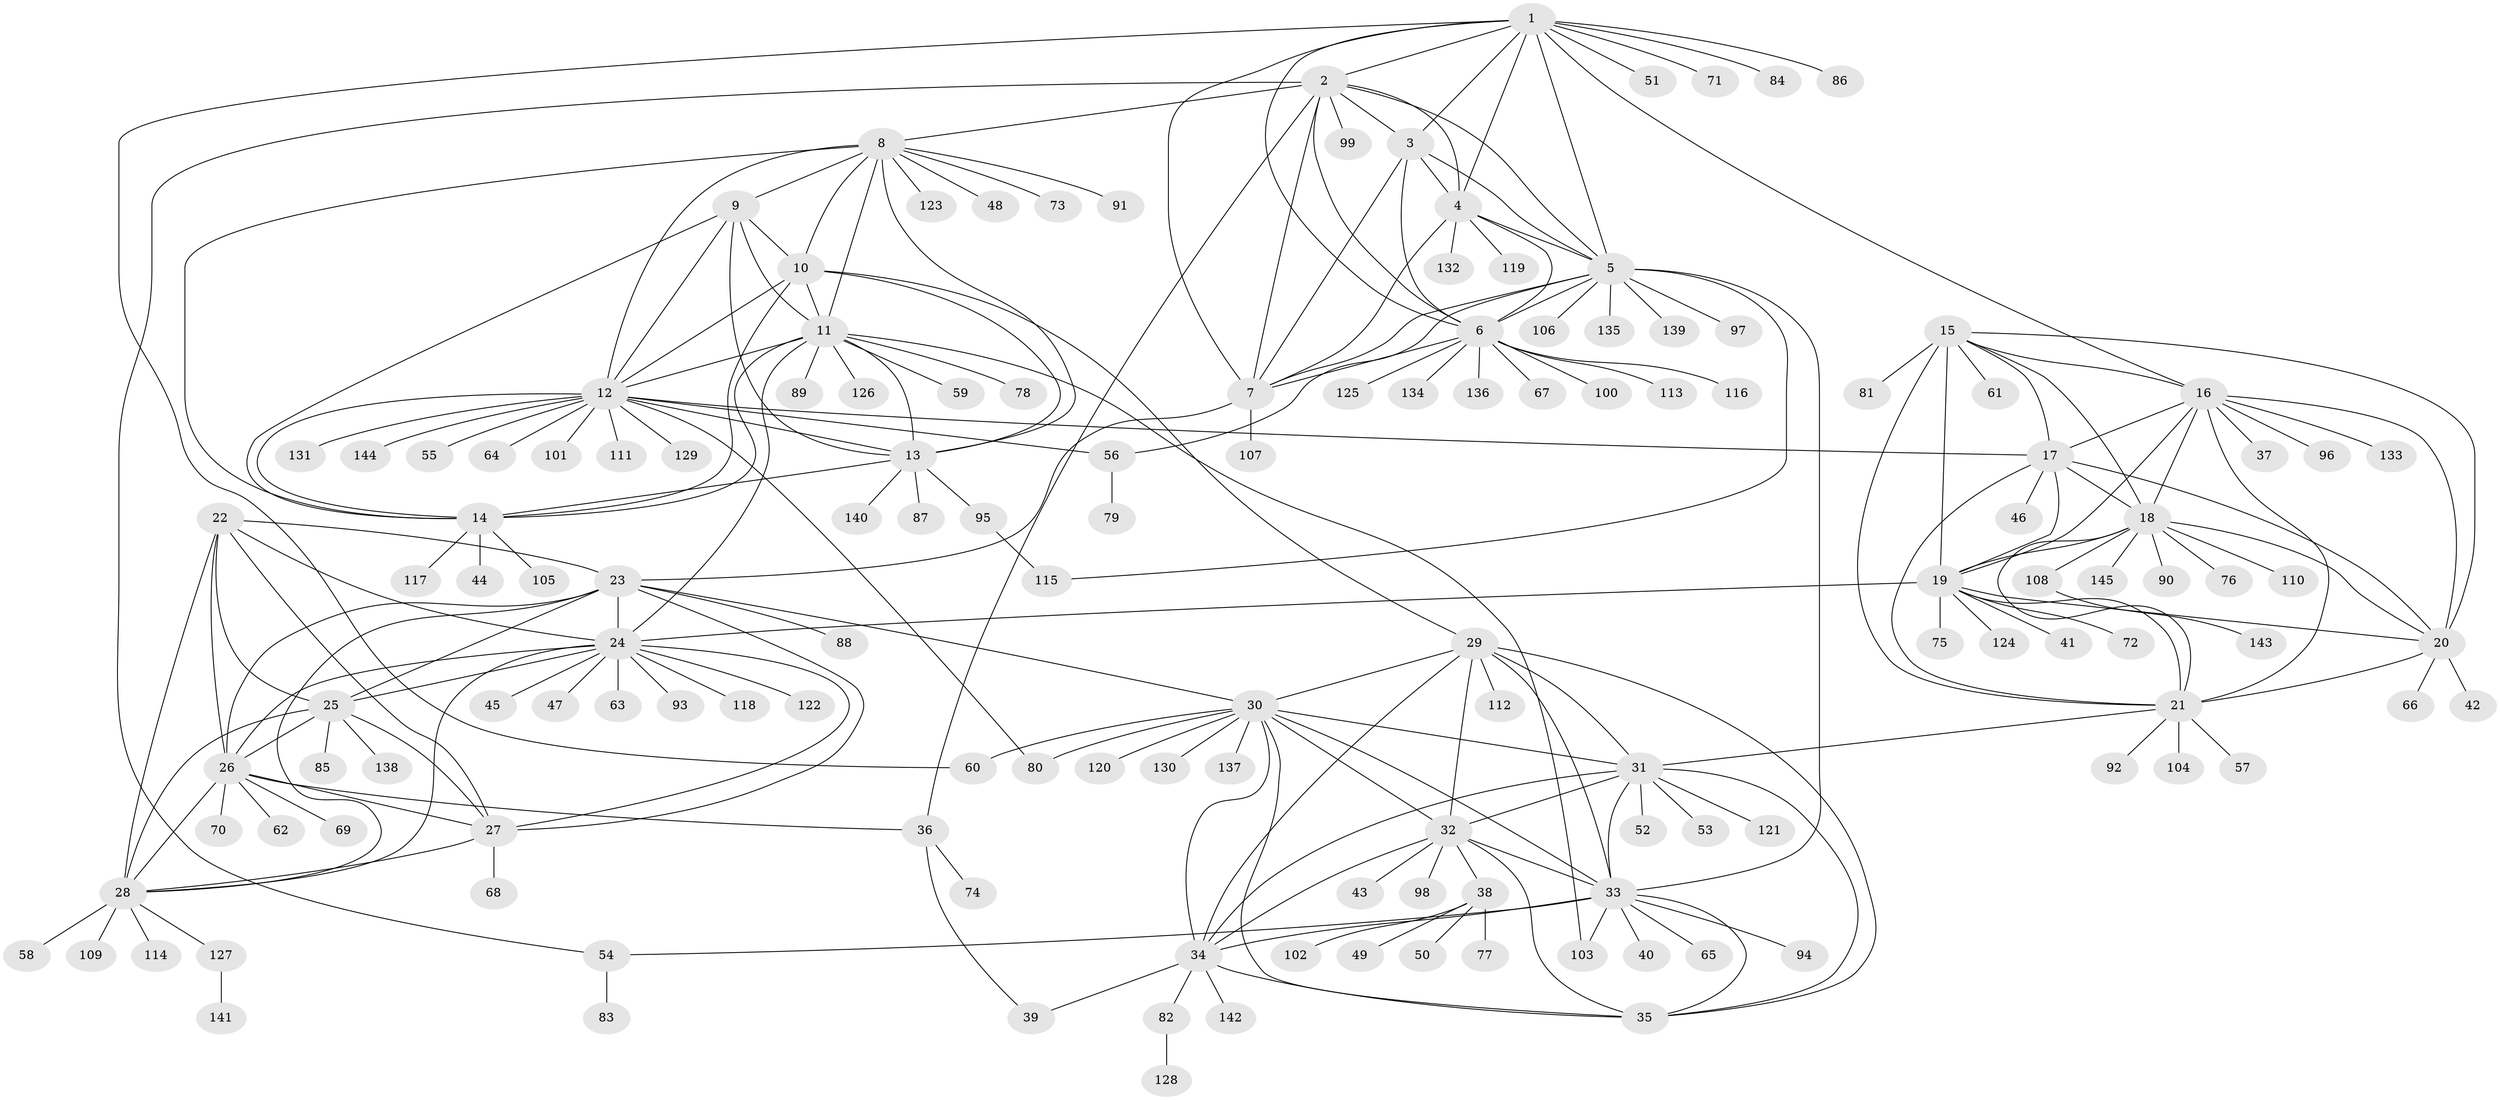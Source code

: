 // coarse degree distribution, {10: 0.042735042735042736, 9: 0.03418803418803419, 13: 0.03418803418803419, 8: 0.017094017094017096, 6: 0.042735042735042736, 14: 0.008547008547008548, 7: 0.03418803418803419, 12: 0.008547008547008548, 11: 0.017094017094017096, 5: 0.008547008547008548, 1: 0.7008547008547008, 4: 0.008547008547008548, 2: 0.03418803418803419, 3: 0.008547008547008548}
// Generated by graph-tools (version 1.1) at 2025/24/03/03/25 07:24:16]
// undirected, 145 vertices, 233 edges
graph export_dot {
graph [start="1"]
  node [color=gray90,style=filled];
  1;
  2;
  3;
  4;
  5;
  6;
  7;
  8;
  9;
  10;
  11;
  12;
  13;
  14;
  15;
  16;
  17;
  18;
  19;
  20;
  21;
  22;
  23;
  24;
  25;
  26;
  27;
  28;
  29;
  30;
  31;
  32;
  33;
  34;
  35;
  36;
  37;
  38;
  39;
  40;
  41;
  42;
  43;
  44;
  45;
  46;
  47;
  48;
  49;
  50;
  51;
  52;
  53;
  54;
  55;
  56;
  57;
  58;
  59;
  60;
  61;
  62;
  63;
  64;
  65;
  66;
  67;
  68;
  69;
  70;
  71;
  72;
  73;
  74;
  75;
  76;
  77;
  78;
  79;
  80;
  81;
  82;
  83;
  84;
  85;
  86;
  87;
  88;
  89;
  90;
  91;
  92;
  93;
  94;
  95;
  96;
  97;
  98;
  99;
  100;
  101;
  102;
  103;
  104;
  105;
  106;
  107;
  108;
  109;
  110;
  111;
  112;
  113;
  114;
  115;
  116;
  117;
  118;
  119;
  120;
  121;
  122;
  123;
  124;
  125;
  126;
  127;
  128;
  129;
  130;
  131;
  132;
  133;
  134;
  135;
  136;
  137;
  138;
  139;
  140;
  141;
  142;
  143;
  144;
  145;
  1 -- 2;
  1 -- 3;
  1 -- 4;
  1 -- 5;
  1 -- 6;
  1 -- 7;
  1 -- 16;
  1 -- 51;
  1 -- 60;
  1 -- 71;
  1 -- 84;
  1 -- 86;
  2 -- 3;
  2 -- 4;
  2 -- 5;
  2 -- 6;
  2 -- 7;
  2 -- 8;
  2 -- 36;
  2 -- 54;
  2 -- 99;
  3 -- 4;
  3 -- 5;
  3 -- 6;
  3 -- 7;
  4 -- 5;
  4 -- 6;
  4 -- 7;
  4 -- 119;
  4 -- 132;
  5 -- 6;
  5 -- 7;
  5 -- 33;
  5 -- 56;
  5 -- 97;
  5 -- 106;
  5 -- 115;
  5 -- 135;
  5 -- 139;
  6 -- 7;
  6 -- 67;
  6 -- 100;
  6 -- 113;
  6 -- 116;
  6 -- 125;
  6 -- 134;
  6 -- 136;
  7 -- 23;
  7 -- 107;
  8 -- 9;
  8 -- 10;
  8 -- 11;
  8 -- 12;
  8 -- 13;
  8 -- 14;
  8 -- 48;
  8 -- 73;
  8 -- 91;
  8 -- 123;
  9 -- 10;
  9 -- 11;
  9 -- 12;
  9 -- 13;
  9 -- 14;
  10 -- 11;
  10 -- 12;
  10 -- 13;
  10 -- 14;
  10 -- 29;
  11 -- 12;
  11 -- 13;
  11 -- 14;
  11 -- 24;
  11 -- 59;
  11 -- 78;
  11 -- 89;
  11 -- 103;
  11 -- 126;
  12 -- 13;
  12 -- 14;
  12 -- 17;
  12 -- 55;
  12 -- 56;
  12 -- 64;
  12 -- 80;
  12 -- 101;
  12 -- 111;
  12 -- 129;
  12 -- 131;
  12 -- 144;
  13 -- 14;
  13 -- 87;
  13 -- 95;
  13 -- 140;
  14 -- 44;
  14 -- 105;
  14 -- 117;
  15 -- 16;
  15 -- 17;
  15 -- 18;
  15 -- 19;
  15 -- 20;
  15 -- 21;
  15 -- 61;
  15 -- 81;
  16 -- 17;
  16 -- 18;
  16 -- 19;
  16 -- 20;
  16 -- 21;
  16 -- 37;
  16 -- 96;
  16 -- 133;
  17 -- 18;
  17 -- 19;
  17 -- 20;
  17 -- 21;
  17 -- 46;
  18 -- 19;
  18 -- 20;
  18 -- 21;
  18 -- 76;
  18 -- 90;
  18 -- 108;
  18 -- 110;
  18 -- 145;
  19 -- 20;
  19 -- 21;
  19 -- 24;
  19 -- 41;
  19 -- 72;
  19 -- 75;
  19 -- 124;
  20 -- 21;
  20 -- 42;
  20 -- 66;
  21 -- 31;
  21 -- 57;
  21 -- 92;
  21 -- 104;
  22 -- 23;
  22 -- 24;
  22 -- 25;
  22 -- 26;
  22 -- 27;
  22 -- 28;
  23 -- 24;
  23 -- 25;
  23 -- 26;
  23 -- 27;
  23 -- 28;
  23 -- 30;
  23 -- 88;
  24 -- 25;
  24 -- 26;
  24 -- 27;
  24 -- 28;
  24 -- 45;
  24 -- 47;
  24 -- 63;
  24 -- 93;
  24 -- 118;
  24 -- 122;
  25 -- 26;
  25 -- 27;
  25 -- 28;
  25 -- 85;
  25 -- 138;
  26 -- 27;
  26 -- 28;
  26 -- 36;
  26 -- 62;
  26 -- 69;
  26 -- 70;
  27 -- 28;
  27 -- 68;
  28 -- 58;
  28 -- 109;
  28 -- 114;
  28 -- 127;
  29 -- 30;
  29 -- 31;
  29 -- 32;
  29 -- 33;
  29 -- 34;
  29 -- 35;
  29 -- 112;
  30 -- 31;
  30 -- 32;
  30 -- 33;
  30 -- 34;
  30 -- 35;
  30 -- 60;
  30 -- 80;
  30 -- 120;
  30 -- 130;
  30 -- 137;
  31 -- 32;
  31 -- 33;
  31 -- 34;
  31 -- 35;
  31 -- 52;
  31 -- 53;
  31 -- 121;
  32 -- 33;
  32 -- 34;
  32 -- 35;
  32 -- 38;
  32 -- 43;
  32 -- 98;
  33 -- 34;
  33 -- 35;
  33 -- 40;
  33 -- 54;
  33 -- 65;
  33 -- 94;
  33 -- 103;
  34 -- 35;
  34 -- 39;
  34 -- 82;
  34 -- 142;
  36 -- 39;
  36 -- 74;
  38 -- 49;
  38 -- 50;
  38 -- 77;
  38 -- 102;
  54 -- 83;
  56 -- 79;
  82 -- 128;
  95 -- 115;
  108 -- 143;
  127 -- 141;
}
